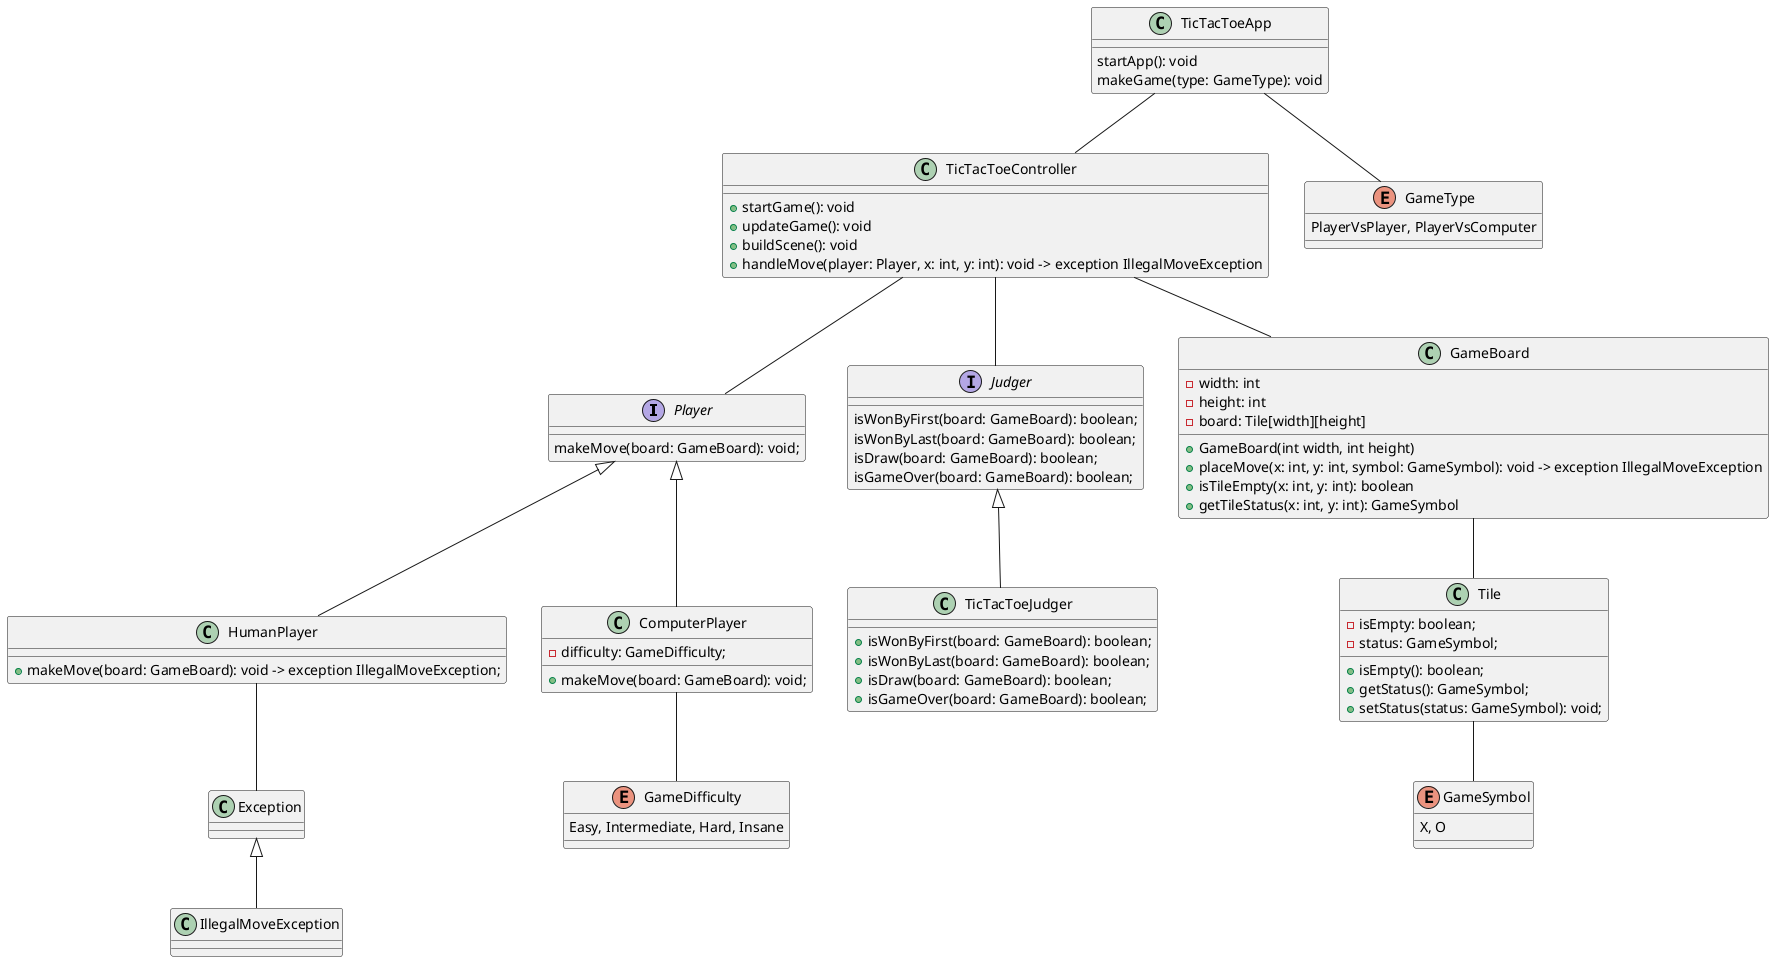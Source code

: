@startuml

interface Player {
    makeMove(board: GameBoard): void;
}

class HumanPlayer extends Player {
    + makeMove(board: GameBoard): void -> exception IllegalMoveException;
}

class ComputerPlayer extends Player {
    - difficulty: GameDifficulty;
    + makeMove(board: GameBoard): void;
}

enum GameDifficulty {
    Easy, Intermediate, Hard, Insane
}

interface Judger {
    isWonByFirst(board: GameBoard): boolean;
    isWonByLast(board: GameBoard): boolean;
    isDraw(board: GameBoard): boolean;
    isGameOver(board: GameBoard): boolean;
}

class TicTacToeJudger extends Judger {
    + isWonByFirst(board: GameBoard): boolean;
    + isWonByLast(board: GameBoard): boolean;
    + isDraw(board: GameBoard): boolean;
    + isGameOver(board: GameBoard): boolean;
}

enum GameSymbol {
    X, O
}

class Tile {
    - isEmpty: boolean;
    - status: GameSymbol;

    + isEmpty(): boolean;
    + getStatus(): GameSymbol;
    + setStatus(status: GameSymbol): void;
}

class GameBoard {
    - width: int
    - height: int
    - board: Tile[width][height]
    
    + GameBoard(int width, int height)
    + placeMove(x: int, y: int, symbol: GameSymbol): void -> exception IllegalMoveException
    + isTileEmpty(x: int, y: int): boolean
    + getTileStatus(x: int, y: int): GameSymbol
}

class TicTacToeController {
    + startGame(): void
    + updateGame(): void
    + buildScene(): void
    + handleMove(player: Player, x: int, y: int): void -> exception IllegalMoveException
}


class IllegalMoveException extends Exception {

}

class TicTacToeApp {
    startApp(): void
    makeGame(type: GameType): void
}

enum GameType {
    PlayerVsPlayer, PlayerVsComputer
}

GameBoard -- Tile
TicTacToeController -- Player
TicTacToeController -- Judger
HumanPlayer -- Exception
Tile -- GameSymbol
TicTacToeController -- GameBoard
TicTacToeApp -- TicTacToeController
TicTacToeApp -- GameType
ComputerPlayer -- GameDifficulty
@enduml
